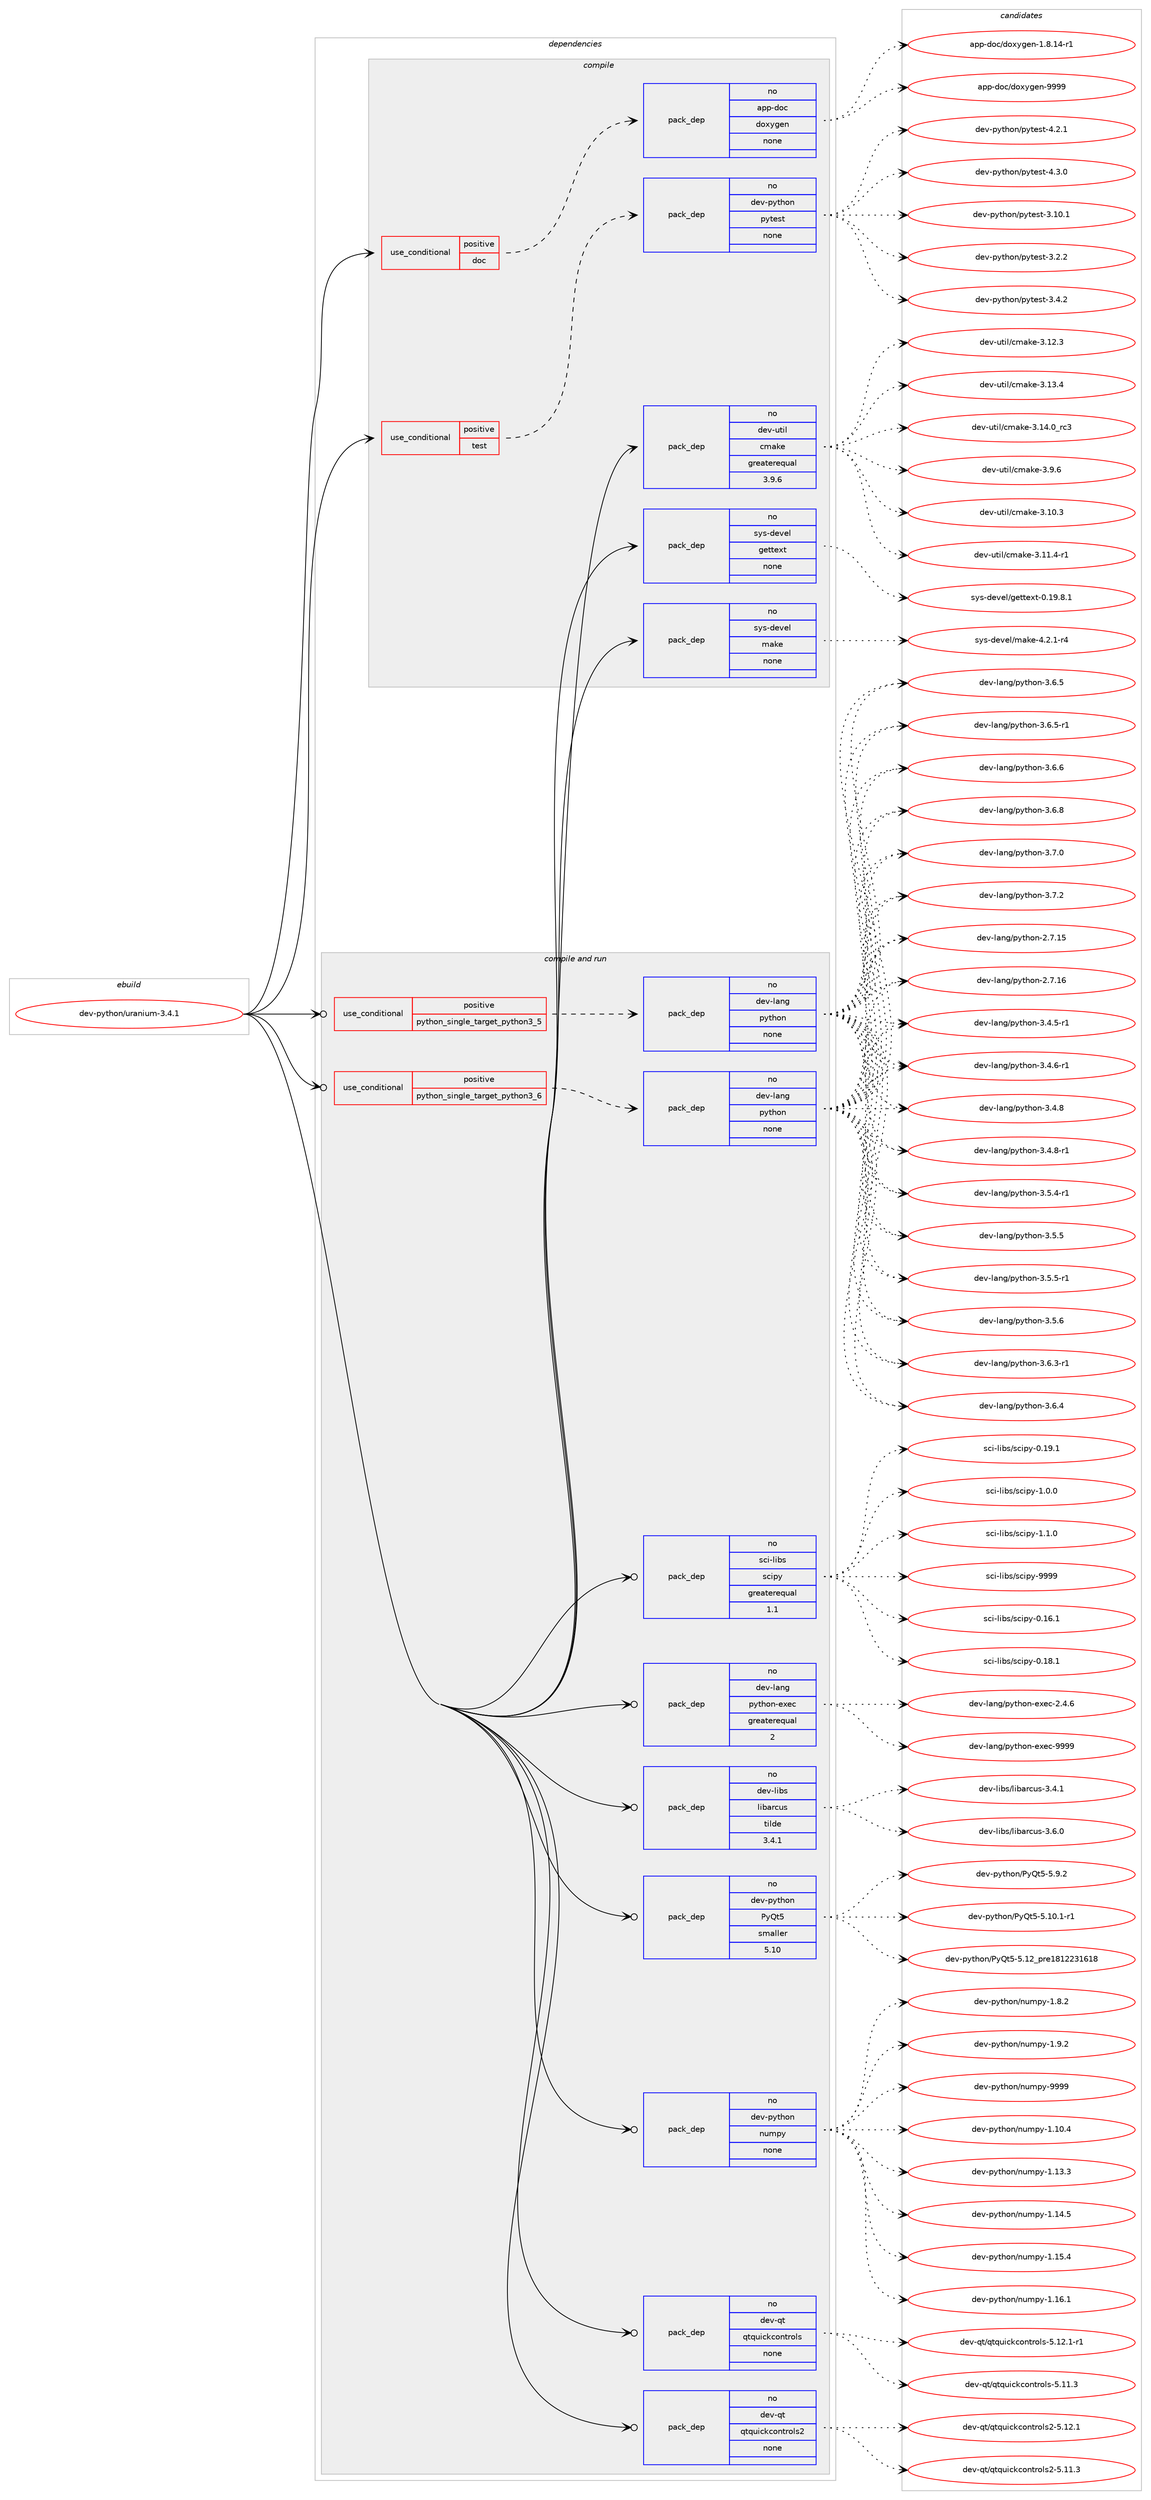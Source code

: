 digraph prolog {

# *************
# Graph options
# *************

newrank=true;
concentrate=true;
compound=true;
graph [rankdir=LR,fontname=Helvetica,fontsize=10,ranksep=1.5];#, ranksep=2.5, nodesep=0.2];
edge  [arrowhead=vee];
node  [fontname=Helvetica,fontsize=10];

# **********
# The ebuild
# **********

subgraph cluster_leftcol {
color=gray;
rank=same;
label=<<i>ebuild</i>>;
id [label="dev-python/uranium-3.4.1", color=red, width=4, href="../dev-python/uranium-3.4.1.svg"];
}

# ****************
# The dependencies
# ****************

subgraph cluster_midcol {
color=gray;
label=<<i>dependencies</i>>;
subgraph cluster_compile {
fillcolor="#eeeeee";
style=filled;
label=<<i>compile</i>>;
subgraph cond386281 {
dependency1446329 [label=<<TABLE BORDER="0" CELLBORDER="1" CELLSPACING="0" CELLPADDING="4"><TR><TD ROWSPAN="3" CELLPADDING="10">use_conditional</TD></TR><TR><TD>positive</TD></TR><TR><TD>doc</TD></TR></TABLE>>, shape=none, color=red];
subgraph pack1036679 {
dependency1446330 [label=<<TABLE BORDER="0" CELLBORDER="1" CELLSPACING="0" CELLPADDING="4" WIDTH="220"><TR><TD ROWSPAN="6" CELLPADDING="30">pack_dep</TD></TR><TR><TD WIDTH="110">no</TD></TR><TR><TD>app-doc</TD></TR><TR><TD>doxygen</TD></TR><TR><TD>none</TD></TR><TR><TD></TD></TR></TABLE>>, shape=none, color=blue];
}
dependency1446329:e -> dependency1446330:w [weight=20,style="dashed",arrowhead="vee"];
}
id:e -> dependency1446329:w [weight=20,style="solid",arrowhead="vee"];
subgraph cond386282 {
dependency1446331 [label=<<TABLE BORDER="0" CELLBORDER="1" CELLSPACING="0" CELLPADDING="4"><TR><TD ROWSPAN="3" CELLPADDING="10">use_conditional</TD></TR><TR><TD>positive</TD></TR><TR><TD>test</TD></TR></TABLE>>, shape=none, color=red];
subgraph pack1036680 {
dependency1446332 [label=<<TABLE BORDER="0" CELLBORDER="1" CELLSPACING="0" CELLPADDING="4" WIDTH="220"><TR><TD ROWSPAN="6" CELLPADDING="30">pack_dep</TD></TR><TR><TD WIDTH="110">no</TD></TR><TR><TD>dev-python</TD></TR><TR><TD>pytest</TD></TR><TR><TD>none</TD></TR><TR><TD></TD></TR></TABLE>>, shape=none, color=blue];
}
dependency1446331:e -> dependency1446332:w [weight=20,style="dashed",arrowhead="vee"];
}
id:e -> dependency1446331:w [weight=20,style="solid",arrowhead="vee"];
subgraph pack1036681 {
dependency1446333 [label=<<TABLE BORDER="0" CELLBORDER="1" CELLSPACING="0" CELLPADDING="4" WIDTH="220"><TR><TD ROWSPAN="6" CELLPADDING="30">pack_dep</TD></TR><TR><TD WIDTH="110">no</TD></TR><TR><TD>dev-util</TD></TR><TR><TD>cmake</TD></TR><TR><TD>greaterequal</TD></TR><TR><TD>3.9.6</TD></TR></TABLE>>, shape=none, color=blue];
}
id:e -> dependency1446333:w [weight=20,style="solid",arrowhead="vee"];
subgraph pack1036682 {
dependency1446334 [label=<<TABLE BORDER="0" CELLBORDER="1" CELLSPACING="0" CELLPADDING="4" WIDTH="220"><TR><TD ROWSPAN="6" CELLPADDING="30">pack_dep</TD></TR><TR><TD WIDTH="110">no</TD></TR><TR><TD>sys-devel</TD></TR><TR><TD>gettext</TD></TR><TR><TD>none</TD></TR><TR><TD></TD></TR></TABLE>>, shape=none, color=blue];
}
id:e -> dependency1446334:w [weight=20,style="solid",arrowhead="vee"];
subgraph pack1036683 {
dependency1446335 [label=<<TABLE BORDER="0" CELLBORDER="1" CELLSPACING="0" CELLPADDING="4" WIDTH="220"><TR><TD ROWSPAN="6" CELLPADDING="30">pack_dep</TD></TR><TR><TD WIDTH="110">no</TD></TR><TR><TD>sys-devel</TD></TR><TR><TD>make</TD></TR><TR><TD>none</TD></TR><TR><TD></TD></TR></TABLE>>, shape=none, color=blue];
}
id:e -> dependency1446335:w [weight=20,style="solid",arrowhead="vee"];
}
subgraph cluster_compileandrun {
fillcolor="#eeeeee";
style=filled;
label=<<i>compile and run</i>>;
subgraph cond386283 {
dependency1446336 [label=<<TABLE BORDER="0" CELLBORDER="1" CELLSPACING="0" CELLPADDING="4"><TR><TD ROWSPAN="3" CELLPADDING="10">use_conditional</TD></TR><TR><TD>positive</TD></TR><TR><TD>python_single_target_python3_5</TD></TR></TABLE>>, shape=none, color=red];
subgraph pack1036684 {
dependency1446337 [label=<<TABLE BORDER="0" CELLBORDER="1" CELLSPACING="0" CELLPADDING="4" WIDTH="220"><TR><TD ROWSPAN="6" CELLPADDING="30">pack_dep</TD></TR><TR><TD WIDTH="110">no</TD></TR><TR><TD>dev-lang</TD></TR><TR><TD>python</TD></TR><TR><TD>none</TD></TR><TR><TD></TD></TR></TABLE>>, shape=none, color=blue];
}
dependency1446336:e -> dependency1446337:w [weight=20,style="dashed",arrowhead="vee"];
}
id:e -> dependency1446336:w [weight=20,style="solid",arrowhead="odotvee"];
subgraph cond386284 {
dependency1446338 [label=<<TABLE BORDER="0" CELLBORDER="1" CELLSPACING="0" CELLPADDING="4"><TR><TD ROWSPAN="3" CELLPADDING="10">use_conditional</TD></TR><TR><TD>positive</TD></TR><TR><TD>python_single_target_python3_6</TD></TR></TABLE>>, shape=none, color=red];
subgraph pack1036685 {
dependency1446339 [label=<<TABLE BORDER="0" CELLBORDER="1" CELLSPACING="0" CELLPADDING="4" WIDTH="220"><TR><TD ROWSPAN="6" CELLPADDING="30">pack_dep</TD></TR><TR><TD WIDTH="110">no</TD></TR><TR><TD>dev-lang</TD></TR><TR><TD>python</TD></TR><TR><TD>none</TD></TR><TR><TD></TD></TR></TABLE>>, shape=none, color=blue];
}
dependency1446338:e -> dependency1446339:w [weight=20,style="dashed",arrowhead="vee"];
}
id:e -> dependency1446338:w [weight=20,style="solid",arrowhead="odotvee"];
subgraph pack1036686 {
dependency1446340 [label=<<TABLE BORDER="0" CELLBORDER="1" CELLSPACING="0" CELLPADDING="4" WIDTH="220"><TR><TD ROWSPAN="6" CELLPADDING="30">pack_dep</TD></TR><TR><TD WIDTH="110">no</TD></TR><TR><TD>dev-lang</TD></TR><TR><TD>python-exec</TD></TR><TR><TD>greaterequal</TD></TR><TR><TD>2</TD></TR></TABLE>>, shape=none, color=blue];
}
id:e -> dependency1446340:w [weight=20,style="solid",arrowhead="odotvee"];
subgraph pack1036687 {
dependency1446341 [label=<<TABLE BORDER="0" CELLBORDER="1" CELLSPACING="0" CELLPADDING="4" WIDTH="220"><TR><TD ROWSPAN="6" CELLPADDING="30">pack_dep</TD></TR><TR><TD WIDTH="110">no</TD></TR><TR><TD>dev-libs</TD></TR><TR><TD>libarcus</TD></TR><TR><TD>tilde</TD></TR><TR><TD>3.4.1</TD></TR></TABLE>>, shape=none, color=blue];
}
id:e -> dependency1446341:w [weight=20,style="solid",arrowhead="odotvee"];
subgraph pack1036688 {
dependency1446342 [label=<<TABLE BORDER="0" CELLBORDER="1" CELLSPACING="0" CELLPADDING="4" WIDTH="220"><TR><TD ROWSPAN="6" CELLPADDING="30">pack_dep</TD></TR><TR><TD WIDTH="110">no</TD></TR><TR><TD>dev-python</TD></TR><TR><TD>PyQt5</TD></TR><TR><TD>smaller</TD></TR><TR><TD>5.10</TD></TR></TABLE>>, shape=none, color=blue];
}
id:e -> dependency1446342:w [weight=20,style="solid",arrowhead="odotvee"];
subgraph pack1036689 {
dependency1446343 [label=<<TABLE BORDER="0" CELLBORDER="1" CELLSPACING="0" CELLPADDING="4" WIDTH="220"><TR><TD ROWSPAN="6" CELLPADDING="30">pack_dep</TD></TR><TR><TD WIDTH="110">no</TD></TR><TR><TD>dev-python</TD></TR><TR><TD>numpy</TD></TR><TR><TD>none</TD></TR><TR><TD></TD></TR></TABLE>>, shape=none, color=blue];
}
id:e -> dependency1446343:w [weight=20,style="solid",arrowhead="odotvee"];
subgraph pack1036690 {
dependency1446344 [label=<<TABLE BORDER="0" CELLBORDER="1" CELLSPACING="0" CELLPADDING="4" WIDTH="220"><TR><TD ROWSPAN="6" CELLPADDING="30">pack_dep</TD></TR><TR><TD WIDTH="110">no</TD></TR><TR><TD>dev-qt</TD></TR><TR><TD>qtquickcontrols</TD></TR><TR><TD>none</TD></TR><TR><TD></TD></TR></TABLE>>, shape=none, color=blue];
}
id:e -> dependency1446344:w [weight=20,style="solid",arrowhead="odotvee"];
subgraph pack1036691 {
dependency1446345 [label=<<TABLE BORDER="0" CELLBORDER="1" CELLSPACING="0" CELLPADDING="4" WIDTH="220"><TR><TD ROWSPAN="6" CELLPADDING="30">pack_dep</TD></TR><TR><TD WIDTH="110">no</TD></TR><TR><TD>dev-qt</TD></TR><TR><TD>qtquickcontrols2</TD></TR><TR><TD>none</TD></TR><TR><TD></TD></TR></TABLE>>, shape=none, color=blue];
}
id:e -> dependency1446345:w [weight=20,style="solid",arrowhead="odotvee"];
subgraph pack1036692 {
dependency1446346 [label=<<TABLE BORDER="0" CELLBORDER="1" CELLSPACING="0" CELLPADDING="4" WIDTH="220"><TR><TD ROWSPAN="6" CELLPADDING="30">pack_dep</TD></TR><TR><TD WIDTH="110">no</TD></TR><TR><TD>sci-libs</TD></TR><TR><TD>scipy</TD></TR><TR><TD>greaterequal</TD></TR><TR><TD>1.1</TD></TR></TABLE>>, shape=none, color=blue];
}
id:e -> dependency1446346:w [weight=20,style="solid",arrowhead="odotvee"];
}
subgraph cluster_run {
fillcolor="#eeeeee";
style=filled;
label=<<i>run</i>>;
}
}

# **************
# The candidates
# **************

subgraph cluster_choices {
rank=same;
color=gray;
label=<<i>candidates</i>>;

subgraph choice1036679 {
color=black;
nodesep=1;
choice97112112451001119947100111120121103101110454946564649524511449 [label="app-doc/doxygen-1.8.14-r1", color=red, width=4,href="../app-doc/doxygen-1.8.14-r1.svg"];
choice971121124510011199471001111201211031011104557575757 [label="app-doc/doxygen-9999", color=red, width=4,href="../app-doc/doxygen-9999.svg"];
dependency1446330:e -> choice97112112451001119947100111120121103101110454946564649524511449:w [style=dotted,weight="100"];
dependency1446330:e -> choice971121124510011199471001111201211031011104557575757:w [style=dotted,weight="100"];
}
subgraph choice1036680 {
color=black;
nodesep=1;
choice100101118451121211161041111104711212111610111511645514649484649 [label="dev-python/pytest-3.10.1", color=red, width=4,href="../dev-python/pytest-3.10.1.svg"];
choice1001011184511212111610411111047112121116101115116455146504650 [label="dev-python/pytest-3.2.2", color=red, width=4,href="../dev-python/pytest-3.2.2.svg"];
choice1001011184511212111610411111047112121116101115116455146524650 [label="dev-python/pytest-3.4.2", color=red, width=4,href="../dev-python/pytest-3.4.2.svg"];
choice1001011184511212111610411111047112121116101115116455246504649 [label="dev-python/pytest-4.2.1", color=red, width=4,href="../dev-python/pytest-4.2.1.svg"];
choice1001011184511212111610411111047112121116101115116455246514648 [label="dev-python/pytest-4.3.0", color=red, width=4,href="../dev-python/pytest-4.3.0.svg"];
dependency1446332:e -> choice100101118451121211161041111104711212111610111511645514649484649:w [style=dotted,weight="100"];
dependency1446332:e -> choice1001011184511212111610411111047112121116101115116455146504650:w [style=dotted,weight="100"];
dependency1446332:e -> choice1001011184511212111610411111047112121116101115116455146524650:w [style=dotted,weight="100"];
dependency1446332:e -> choice1001011184511212111610411111047112121116101115116455246504649:w [style=dotted,weight="100"];
dependency1446332:e -> choice1001011184511212111610411111047112121116101115116455246514648:w [style=dotted,weight="100"];
}
subgraph choice1036681 {
color=black;
nodesep=1;
choice1001011184511711610510847991099710710145514649484651 [label="dev-util/cmake-3.10.3", color=red, width=4,href="../dev-util/cmake-3.10.3.svg"];
choice10010111845117116105108479910997107101455146494946524511449 [label="dev-util/cmake-3.11.4-r1", color=red, width=4,href="../dev-util/cmake-3.11.4-r1.svg"];
choice1001011184511711610510847991099710710145514649504651 [label="dev-util/cmake-3.12.3", color=red, width=4,href="../dev-util/cmake-3.12.3.svg"];
choice1001011184511711610510847991099710710145514649514652 [label="dev-util/cmake-3.13.4", color=red, width=4,href="../dev-util/cmake-3.13.4.svg"];
choice1001011184511711610510847991099710710145514649524648951149951 [label="dev-util/cmake-3.14.0_rc3", color=red, width=4,href="../dev-util/cmake-3.14.0_rc3.svg"];
choice10010111845117116105108479910997107101455146574654 [label="dev-util/cmake-3.9.6", color=red, width=4,href="../dev-util/cmake-3.9.6.svg"];
dependency1446333:e -> choice1001011184511711610510847991099710710145514649484651:w [style=dotted,weight="100"];
dependency1446333:e -> choice10010111845117116105108479910997107101455146494946524511449:w [style=dotted,weight="100"];
dependency1446333:e -> choice1001011184511711610510847991099710710145514649504651:w [style=dotted,weight="100"];
dependency1446333:e -> choice1001011184511711610510847991099710710145514649514652:w [style=dotted,weight="100"];
dependency1446333:e -> choice1001011184511711610510847991099710710145514649524648951149951:w [style=dotted,weight="100"];
dependency1446333:e -> choice10010111845117116105108479910997107101455146574654:w [style=dotted,weight="100"];
}
subgraph choice1036682 {
color=black;
nodesep=1;
choice1151211154510010111810110847103101116116101120116454846495746564649 [label="sys-devel/gettext-0.19.8.1", color=red, width=4,href="../sys-devel/gettext-0.19.8.1.svg"];
dependency1446334:e -> choice1151211154510010111810110847103101116116101120116454846495746564649:w [style=dotted,weight="100"];
}
subgraph choice1036683 {
color=black;
nodesep=1;
choice1151211154510010111810110847109971071014552465046494511452 [label="sys-devel/make-4.2.1-r4", color=red, width=4,href="../sys-devel/make-4.2.1-r4.svg"];
dependency1446335:e -> choice1151211154510010111810110847109971071014552465046494511452:w [style=dotted,weight="100"];
}
subgraph choice1036684 {
color=black;
nodesep=1;
choice10010111845108971101034711212111610411111045504655464953 [label="dev-lang/python-2.7.15", color=red, width=4,href="../dev-lang/python-2.7.15.svg"];
choice10010111845108971101034711212111610411111045504655464954 [label="dev-lang/python-2.7.16", color=red, width=4,href="../dev-lang/python-2.7.16.svg"];
choice1001011184510897110103471121211161041111104551465246534511449 [label="dev-lang/python-3.4.5-r1", color=red, width=4,href="../dev-lang/python-3.4.5-r1.svg"];
choice1001011184510897110103471121211161041111104551465246544511449 [label="dev-lang/python-3.4.6-r1", color=red, width=4,href="../dev-lang/python-3.4.6-r1.svg"];
choice100101118451089711010347112121116104111110455146524656 [label="dev-lang/python-3.4.8", color=red, width=4,href="../dev-lang/python-3.4.8.svg"];
choice1001011184510897110103471121211161041111104551465246564511449 [label="dev-lang/python-3.4.8-r1", color=red, width=4,href="../dev-lang/python-3.4.8-r1.svg"];
choice1001011184510897110103471121211161041111104551465346524511449 [label="dev-lang/python-3.5.4-r1", color=red, width=4,href="../dev-lang/python-3.5.4-r1.svg"];
choice100101118451089711010347112121116104111110455146534653 [label="dev-lang/python-3.5.5", color=red, width=4,href="../dev-lang/python-3.5.5.svg"];
choice1001011184510897110103471121211161041111104551465346534511449 [label="dev-lang/python-3.5.5-r1", color=red, width=4,href="../dev-lang/python-3.5.5-r1.svg"];
choice100101118451089711010347112121116104111110455146534654 [label="dev-lang/python-3.5.6", color=red, width=4,href="../dev-lang/python-3.5.6.svg"];
choice1001011184510897110103471121211161041111104551465446514511449 [label="dev-lang/python-3.6.3-r1", color=red, width=4,href="../dev-lang/python-3.6.3-r1.svg"];
choice100101118451089711010347112121116104111110455146544652 [label="dev-lang/python-3.6.4", color=red, width=4,href="../dev-lang/python-3.6.4.svg"];
choice100101118451089711010347112121116104111110455146544653 [label="dev-lang/python-3.6.5", color=red, width=4,href="../dev-lang/python-3.6.5.svg"];
choice1001011184510897110103471121211161041111104551465446534511449 [label="dev-lang/python-3.6.5-r1", color=red, width=4,href="../dev-lang/python-3.6.5-r1.svg"];
choice100101118451089711010347112121116104111110455146544654 [label="dev-lang/python-3.6.6", color=red, width=4,href="../dev-lang/python-3.6.6.svg"];
choice100101118451089711010347112121116104111110455146544656 [label="dev-lang/python-3.6.8", color=red, width=4,href="../dev-lang/python-3.6.8.svg"];
choice100101118451089711010347112121116104111110455146554648 [label="dev-lang/python-3.7.0", color=red, width=4,href="../dev-lang/python-3.7.0.svg"];
choice100101118451089711010347112121116104111110455146554650 [label="dev-lang/python-3.7.2", color=red, width=4,href="../dev-lang/python-3.7.2.svg"];
dependency1446337:e -> choice10010111845108971101034711212111610411111045504655464953:w [style=dotted,weight="100"];
dependency1446337:e -> choice10010111845108971101034711212111610411111045504655464954:w [style=dotted,weight="100"];
dependency1446337:e -> choice1001011184510897110103471121211161041111104551465246534511449:w [style=dotted,weight="100"];
dependency1446337:e -> choice1001011184510897110103471121211161041111104551465246544511449:w [style=dotted,weight="100"];
dependency1446337:e -> choice100101118451089711010347112121116104111110455146524656:w [style=dotted,weight="100"];
dependency1446337:e -> choice1001011184510897110103471121211161041111104551465246564511449:w [style=dotted,weight="100"];
dependency1446337:e -> choice1001011184510897110103471121211161041111104551465346524511449:w [style=dotted,weight="100"];
dependency1446337:e -> choice100101118451089711010347112121116104111110455146534653:w [style=dotted,weight="100"];
dependency1446337:e -> choice1001011184510897110103471121211161041111104551465346534511449:w [style=dotted,weight="100"];
dependency1446337:e -> choice100101118451089711010347112121116104111110455146534654:w [style=dotted,weight="100"];
dependency1446337:e -> choice1001011184510897110103471121211161041111104551465446514511449:w [style=dotted,weight="100"];
dependency1446337:e -> choice100101118451089711010347112121116104111110455146544652:w [style=dotted,weight="100"];
dependency1446337:e -> choice100101118451089711010347112121116104111110455146544653:w [style=dotted,weight="100"];
dependency1446337:e -> choice1001011184510897110103471121211161041111104551465446534511449:w [style=dotted,weight="100"];
dependency1446337:e -> choice100101118451089711010347112121116104111110455146544654:w [style=dotted,weight="100"];
dependency1446337:e -> choice100101118451089711010347112121116104111110455146544656:w [style=dotted,weight="100"];
dependency1446337:e -> choice100101118451089711010347112121116104111110455146554648:w [style=dotted,weight="100"];
dependency1446337:e -> choice100101118451089711010347112121116104111110455146554650:w [style=dotted,weight="100"];
}
subgraph choice1036685 {
color=black;
nodesep=1;
choice10010111845108971101034711212111610411111045504655464953 [label="dev-lang/python-2.7.15", color=red, width=4,href="../dev-lang/python-2.7.15.svg"];
choice10010111845108971101034711212111610411111045504655464954 [label="dev-lang/python-2.7.16", color=red, width=4,href="../dev-lang/python-2.7.16.svg"];
choice1001011184510897110103471121211161041111104551465246534511449 [label="dev-lang/python-3.4.5-r1", color=red, width=4,href="../dev-lang/python-3.4.5-r1.svg"];
choice1001011184510897110103471121211161041111104551465246544511449 [label="dev-lang/python-3.4.6-r1", color=red, width=4,href="../dev-lang/python-3.4.6-r1.svg"];
choice100101118451089711010347112121116104111110455146524656 [label="dev-lang/python-3.4.8", color=red, width=4,href="../dev-lang/python-3.4.8.svg"];
choice1001011184510897110103471121211161041111104551465246564511449 [label="dev-lang/python-3.4.8-r1", color=red, width=4,href="../dev-lang/python-3.4.8-r1.svg"];
choice1001011184510897110103471121211161041111104551465346524511449 [label="dev-lang/python-3.5.4-r1", color=red, width=4,href="../dev-lang/python-3.5.4-r1.svg"];
choice100101118451089711010347112121116104111110455146534653 [label="dev-lang/python-3.5.5", color=red, width=4,href="../dev-lang/python-3.5.5.svg"];
choice1001011184510897110103471121211161041111104551465346534511449 [label="dev-lang/python-3.5.5-r1", color=red, width=4,href="../dev-lang/python-3.5.5-r1.svg"];
choice100101118451089711010347112121116104111110455146534654 [label="dev-lang/python-3.5.6", color=red, width=4,href="../dev-lang/python-3.5.6.svg"];
choice1001011184510897110103471121211161041111104551465446514511449 [label="dev-lang/python-3.6.3-r1", color=red, width=4,href="../dev-lang/python-3.6.3-r1.svg"];
choice100101118451089711010347112121116104111110455146544652 [label="dev-lang/python-3.6.4", color=red, width=4,href="../dev-lang/python-3.6.4.svg"];
choice100101118451089711010347112121116104111110455146544653 [label="dev-lang/python-3.6.5", color=red, width=4,href="../dev-lang/python-3.6.5.svg"];
choice1001011184510897110103471121211161041111104551465446534511449 [label="dev-lang/python-3.6.5-r1", color=red, width=4,href="../dev-lang/python-3.6.5-r1.svg"];
choice100101118451089711010347112121116104111110455146544654 [label="dev-lang/python-3.6.6", color=red, width=4,href="../dev-lang/python-3.6.6.svg"];
choice100101118451089711010347112121116104111110455146544656 [label="dev-lang/python-3.6.8", color=red, width=4,href="../dev-lang/python-3.6.8.svg"];
choice100101118451089711010347112121116104111110455146554648 [label="dev-lang/python-3.7.0", color=red, width=4,href="../dev-lang/python-3.7.0.svg"];
choice100101118451089711010347112121116104111110455146554650 [label="dev-lang/python-3.7.2", color=red, width=4,href="../dev-lang/python-3.7.2.svg"];
dependency1446339:e -> choice10010111845108971101034711212111610411111045504655464953:w [style=dotted,weight="100"];
dependency1446339:e -> choice10010111845108971101034711212111610411111045504655464954:w [style=dotted,weight="100"];
dependency1446339:e -> choice1001011184510897110103471121211161041111104551465246534511449:w [style=dotted,weight="100"];
dependency1446339:e -> choice1001011184510897110103471121211161041111104551465246544511449:w [style=dotted,weight="100"];
dependency1446339:e -> choice100101118451089711010347112121116104111110455146524656:w [style=dotted,weight="100"];
dependency1446339:e -> choice1001011184510897110103471121211161041111104551465246564511449:w [style=dotted,weight="100"];
dependency1446339:e -> choice1001011184510897110103471121211161041111104551465346524511449:w [style=dotted,weight="100"];
dependency1446339:e -> choice100101118451089711010347112121116104111110455146534653:w [style=dotted,weight="100"];
dependency1446339:e -> choice1001011184510897110103471121211161041111104551465346534511449:w [style=dotted,weight="100"];
dependency1446339:e -> choice100101118451089711010347112121116104111110455146534654:w [style=dotted,weight="100"];
dependency1446339:e -> choice1001011184510897110103471121211161041111104551465446514511449:w [style=dotted,weight="100"];
dependency1446339:e -> choice100101118451089711010347112121116104111110455146544652:w [style=dotted,weight="100"];
dependency1446339:e -> choice100101118451089711010347112121116104111110455146544653:w [style=dotted,weight="100"];
dependency1446339:e -> choice1001011184510897110103471121211161041111104551465446534511449:w [style=dotted,weight="100"];
dependency1446339:e -> choice100101118451089711010347112121116104111110455146544654:w [style=dotted,weight="100"];
dependency1446339:e -> choice100101118451089711010347112121116104111110455146544656:w [style=dotted,weight="100"];
dependency1446339:e -> choice100101118451089711010347112121116104111110455146554648:w [style=dotted,weight="100"];
dependency1446339:e -> choice100101118451089711010347112121116104111110455146554650:w [style=dotted,weight="100"];
}
subgraph choice1036686 {
color=black;
nodesep=1;
choice1001011184510897110103471121211161041111104510112010199455046524654 [label="dev-lang/python-exec-2.4.6", color=red, width=4,href="../dev-lang/python-exec-2.4.6.svg"];
choice10010111845108971101034711212111610411111045101120101994557575757 [label="dev-lang/python-exec-9999", color=red, width=4,href="../dev-lang/python-exec-9999.svg"];
dependency1446340:e -> choice1001011184510897110103471121211161041111104510112010199455046524654:w [style=dotted,weight="100"];
dependency1446340:e -> choice10010111845108971101034711212111610411111045101120101994557575757:w [style=dotted,weight="100"];
}
subgraph choice1036687 {
color=black;
nodesep=1;
choice100101118451081059811547108105989711499117115455146524649 [label="dev-libs/libarcus-3.4.1", color=red, width=4,href="../dev-libs/libarcus-3.4.1.svg"];
choice100101118451081059811547108105989711499117115455146544648 [label="dev-libs/libarcus-3.6.0", color=red, width=4,href="../dev-libs/libarcus-3.6.0.svg"];
dependency1446341:e -> choice100101118451081059811547108105989711499117115455146524649:w [style=dotted,weight="100"];
dependency1446341:e -> choice100101118451081059811547108105989711499117115455146544648:w [style=dotted,weight="100"];
}
subgraph choice1036688 {
color=black;
nodesep=1;
choice1001011184511212111610411111047801218111653455346494846494511449 [label="dev-python/PyQt5-5.10.1-r1", color=red, width=4,href="../dev-python/PyQt5-5.10.1-r1.svg"];
choice100101118451121211161041111104780121811165345534649509511211410149564950505149544956 [label="dev-python/PyQt5-5.12_pre1812231618", color=red, width=4,href="../dev-python/PyQt5-5.12_pre1812231618.svg"];
choice1001011184511212111610411111047801218111653455346574650 [label="dev-python/PyQt5-5.9.2", color=red, width=4,href="../dev-python/PyQt5-5.9.2.svg"];
dependency1446342:e -> choice1001011184511212111610411111047801218111653455346494846494511449:w [style=dotted,weight="100"];
dependency1446342:e -> choice100101118451121211161041111104780121811165345534649509511211410149564950505149544956:w [style=dotted,weight="100"];
dependency1446342:e -> choice1001011184511212111610411111047801218111653455346574650:w [style=dotted,weight="100"];
}
subgraph choice1036689 {
color=black;
nodesep=1;
choice100101118451121211161041111104711011710911212145494649484652 [label="dev-python/numpy-1.10.4", color=red, width=4,href="../dev-python/numpy-1.10.4.svg"];
choice100101118451121211161041111104711011710911212145494649514651 [label="dev-python/numpy-1.13.3", color=red, width=4,href="../dev-python/numpy-1.13.3.svg"];
choice100101118451121211161041111104711011710911212145494649524653 [label="dev-python/numpy-1.14.5", color=red, width=4,href="../dev-python/numpy-1.14.5.svg"];
choice100101118451121211161041111104711011710911212145494649534652 [label="dev-python/numpy-1.15.4", color=red, width=4,href="../dev-python/numpy-1.15.4.svg"];
choice100101118451121211161041111104711011710911212145494649544649 [label="dev-python/numpy-1.16.1", color=red, width=4,href="../dev-python/numpy-1.16.1.svg"];
choice1001011184511212111610411111047110117109112121454946564650 [label="dev-python/numpy-1.8.2", color=red, width=4,href="../dev-python/numpy-1.8.2.svg"];
choice1001011184511212111610411111047110117109112121454946574650 [label="dev-python/numpy-1.9.2", color=red, width=4,href="../dev-python/numpy-1.9.2.svg"];
choice10010111845112121116104111110471101171091121214557575757 [label="dev-python/numpy-9999", color=red, width=4,href="../dev-python/numpy-9999.svg"];
dependency1446343:e -> choice100101118451121211161041111104711011710911212145494649484652:w [style=dotted,weight="100"];
dependency1446343:e -> choice100101118451121211161041111104711011710911212145494649514651:w [style=dotted,weight="100"];
dependency1446343:e -> choice100101118451121211161041111104711011710911212145494649524653:w [style=dotted,weight="100"];
dependency1446343:e -> choice100101118451121211161041111104711011710911212145494649534652:w [style=dotted,weight="100"];
dependency1446343:e -> choice100101118451121211161041111104711011710911212145494649544649:w [style=dotted,weight="100"];
dependency1446343:e -> choice1001011184511212111610411111047110117109112121454946564650:w [style=dotted,weight="100"];
dependency1446343:e -> choice1001011184511212111610411111047110117109112121454946574650:w [style=dotted,weight="100"];
dependency1446343:e -> choice10010111845112121116104111110471101171091121214557575757:w [style=dotted,weight="100"];
}
subgraph choice1036690 {
color=black;
nodesep=1;
choice1001011184511311647113116113117105991079911111011611411110811545534649494651 [label="dev-qt/qtquickcontrols-5.11.3", color=red, width=4,href="../dev-qt/qtquickcontrols-5.11.3.svg"];
choice10010111845113116471131161131171059910799111110116114111108115455346495046494511449 [label="dev-qt/qtquickcontrols-5.12.1-r1", color=red, width=4,href="../dev-qt/qtquickcontrols-5.12.1-r1.svg"];
dependency1446344:e -> choice1001011184511311647113116113117105991079911111011611411110811545534649494651:w [style=dotted,weight="100"];
dependency1446344:e -> choice10010111845113116471131161131171059910799111110116114111108115455346495046494511449:w [style=dotted,weight="100"];
}
subgraph choice1036691 {
color=black;
nodesep=1;
choice100101118451131164711311611311710599107991111101161141111081155045534649494651 [label="dev-qt/qtquickcontrols2-5.11.3", color=red, width=4,href="../dev-qt/qtquickcontrols2-5.11.3.svg"];
choice100101118451131164711311611311710599107991111101161141111081155045534649504649 [label="dev-qt/qtquickcontrols2-5.12.1", color=red, width=4,href="../dev-qt/qtquickcontrols2-5.12.1.svg"];
dependency1446345:e -> choice100101118451131164711311611311710599107991111101161141111081155045534649494651:w [style=dotted,weight="100"];
dependency1446345:e -> choice100101118451131164711311611311710599107991111101161141111081155045534649504649:w [style=dotted,weight="100"];
}
subgraph choice1036692 {
color=black;
nodesep=1;
choice115991054510810598115471159910511212145484649544649 [label="sci-libs/scipy-0.16.1", color=red, width=4,href="../sci-libs/scipy-0.16.1.svg"];
choice115991054510810598115471159910511212145484649564649 [label="sci-libs/scipy-0.18.1", color=red, width=4,href="../sci-libs/scipy-0.18.1.svg"];
choice115991054510810598115471159910511212145484649574649 [label="sci-libs/scipy-0.19.1", color=red, width=4,href="../sci-libs/scipy-0.19.1.svg"];
choice1159910545108105981154711599105112121454946484648 [label="sci-libs/scipy-1.0.0", color=red, width=4,href="../sci-libs/scipy-1.0.0.svg"];
choice1159910545108105981154711599105112121454946494648 [label="sci-libs/scipy-1.1.0", color=red, width=4,href="../sci-libs/scipy-1.1.0.svg"];
choice11599105451081059811547115991051121214557575757 [label="sci-libs/scipy-9999", color=red, width=4,href="../sci-libs/scipy-9999.svg"];
dependency1446346:e -> choice115991054510810598115471159910511212145484649544649:w [style=dotted,weight="100"];
dependency1446346:e -> choice115991054510810598115471159910511212145484649564649:w [style=dotted,weight="100"];
dependency1446346:e -> choice115991054510810598115471159910511212145484649574649:w [style=dotted,weight="100"];
dependency1446346:e -> choice1159910545108105981154711599105112121454946484648:w [style=dotted,weight="100"];
dependency1446346:e -> choice1159910545108105981154711599105112121454946494648:w [style=dotted,weight="100"];
dependency1446346:e -> choice11599105451081059811547115991051121214557575757:w [style=dotted,weight="100"];
}
}

}

